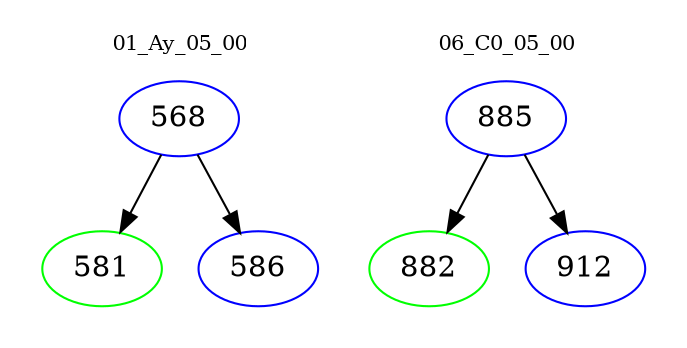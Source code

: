 digraph{
subgraph cluster_0 {
color = white
label = "01_Ay_05_00";
fontsize=10;
T0_568 [label="568", color="blue"]
T0_568 -> T0_581 [color="black"]
T0_581 [label="581", color="green"]
T0_568 -> T0_586 [color="black"]
T0_586 [label="586", color="blue"]
}
subgraph cluster_1 {
color = white
label = "06_C0_05_00";
fontsize=10;
T1_885 [label="885", color="blue"]
T1_885 -> T1_882 [color="black"]
T1_882 [label="882", color="green"]
T1_885 -> T1_912 [color="black"]
T1_912 [label="912", color="blue"]
}
}
